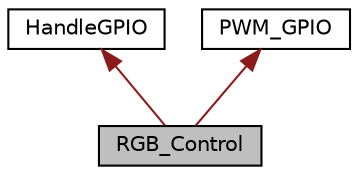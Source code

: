digraph "RGB_Control"
{
 // LATEX_PDF_SIZE
  edge [fontname="Helvetica",fontsize="10",labelfontname="Helvetica",labelfontsize="10"];
  node [fontname="Helvetica",fontsize="10",shape=record];
  Node1 [label="RGB_Control",height=0.2,width=0.4,color="black", fillcolor="grey75", style="filled", fontcolor="black",tooltip=" "];
  Node2 -> Node1 [dir="back",color="firebrick4",fontsize="10",style="solid"];
  Node2 [label="HandleGPIO",height=0.2,width=0.4,color="black", fillcolor="white", style="filled",URL="$de/d52/class_handle_g_p_i_o.html",tooltip=" "];
  Node3 -> Node1 [dir="back",color="firebrick4",fontsize="10",style="solid"];
  Node3 [label="PWM_GPIO",height=0.2,width=0.4,color="black", fillcolor="white", style="filled",URL="$da/d21/class_p_w_m___g_p_i_o.html",tooltip=" "];
}
